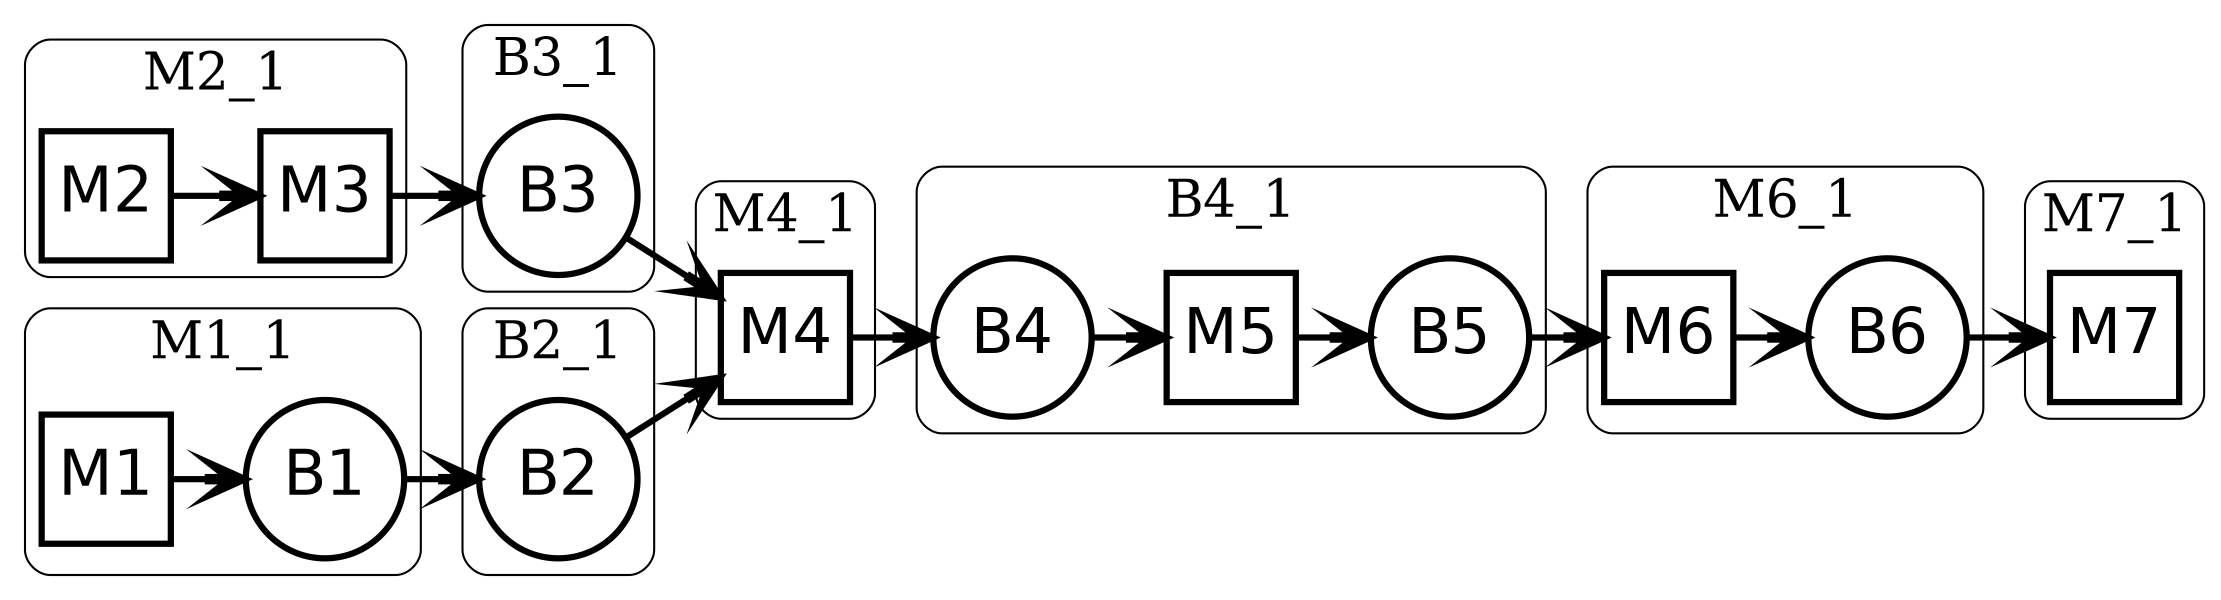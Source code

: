 digraph {
	graph [rankdir=LR style=rounded]
	node [fontname=helvetica fontsize=30 penwidth=3]
	edge [arrowhead=open arrowsize=1.8 minlen=1.1 penwidth=3]
	B1 [fixedsize=true shape=circle width=1.05]
	B1 -> B2
	B2 [fixedsize=true shape=circle width=1.05]
	B2 -> M4
	B3 [fixedsize=true shape=circle width=1.05]
	B3 -> M4
	B4 [fixedsize=true shape=circle width=1.05]
	B4 -> M5
	B5 [fixedsize=true shape=circle width=1.05]
	B5 -> M6
	B6 [fixedsize=true shape=circle width=1.05]
	B6 -> M7
	M1 [shape=square]
	M1 -> B1
	M2 [shape=square]
	M2 -> M3
	M3 [shape=square]
	M3 -> B3
	M4 [shape=square]
	M4 -> B4
	M5 [shape=square]
	M5 -> B5
	M6 [shape=square]
	M6 -> B6
	M7 [shape=square]
	subgraph cluster_M1_1 {
		node [shape=box]
		label=M1_1
		fontsize=25
		M1
		B1
	}
	subgraph cluster_B2_1 {
		node [shape=box]
		label=B2_1
		fontsize=25
		B2
	}
	subgraph cluster_M2_1 {
		node [shape=box]
		label=M2_1
		fontsize=25
		M2
		M3
	}
	subgraph cluster_B3_1 {
		node [shape=box]
		label=B3_1
		fontsize=25
		B3
	}
	subgraph cluster_M4_1 {
		node [shape=box]
		label=M4_1
		fontsize=25
		M4
	}
	subgraph cluster_B4_1 {
		node [shape=box]
		label=B4_1
		fontsize=25
		B4
		M5
		B5
	}
	subgraph cluster_M6_1 {
		node [shape=box]
		label=M6_1
		fontsize=25
		M6
		B6
	}
	subgraph cluster_M7_1 {
		node [shape=box]
		label=M7_1
		fontsize=25
		M7
	}
}
